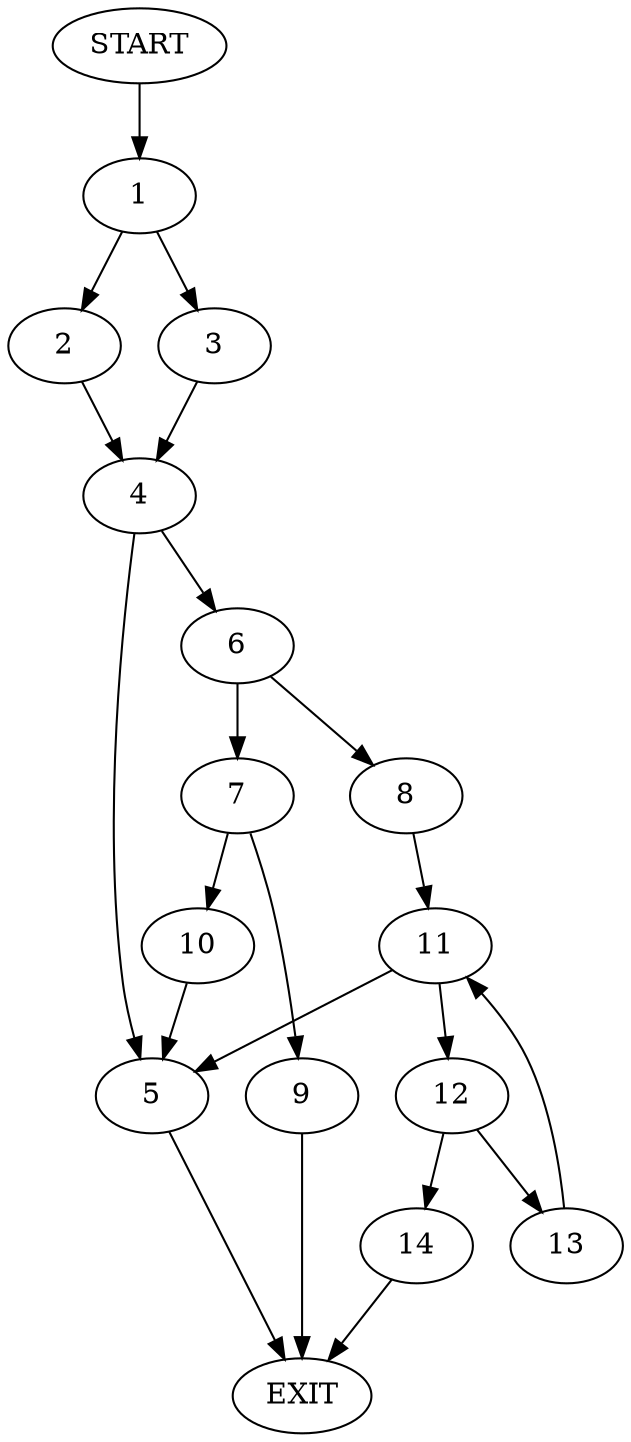 digraph {
0 [label="START"]
15 [label="EXIT"]
0 -> 1
1 -> 2
1 -> 3
2 -> 4
3 -> 4
4 -> 5
4 -> 6
5 -> 15
6 -> 7
6 -> 8
7 -> 9
7 -> 10
8 -> 11
9 -> 15
10 -> 5
11 -> 5
11 -> 12
12 -> 13
12 -> 14
13 -> 11
14 -> 15
}
